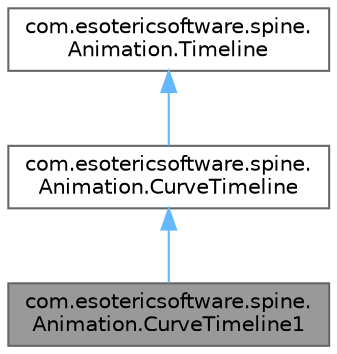 digraph "com.esotericsoftware.spine.Animation.CurveTimeline1"
{
 // LATEX_PDF_SIZE
  bgcolor="transparent";
  edge [fontname=Helvetica,fontsize=10,labelfontname=Helvetica,labelfontsize=10];
  node [fontname=Helvetica,fontsize=10,shape=box,height=0.2,width=0.4];
  Node1 [id="Node000001",label="com.esotericsoftware.spine.\lAnimation.CurveTimeline1",height=0.2,width=0.4,color="gray40", fillcolor="grey60", style="filled", fontcolor="black",tooltip=" "];
  Node2 -> Node1 [id="edge1_Node000001_Node000002",dir="back",color="steelblue1",style="solid",tooltip=" "];
  Node2 [id="Node000002",label="com.esotericsoftware.spine.\lAnimation.CurveTimeline",height=0.2,width=0.4,color="gray40", fillcolor="white", style="filled",URL="$classcom_1_1esotericsoftware_1_1spine_1_1_animation_1_1_curve_timeline.html",tooltip=" "];
  Node3 -> Node2 [id="edge2_Node000002_Node000003",dir="back",color="steelblue1",style="solid",tooltip=" "];
  Node3 [id="Node000003",label="com.esotericsoftware.spine.\lAnimation.Timeline",height=0.2,width=0.4,color="gray40", fillcolor="white", style="filled",URL="$classcom_1_1esotericsoftware_1_1spine_1_1_animation_1_1_timeline.html",tooltip=" "];
}
